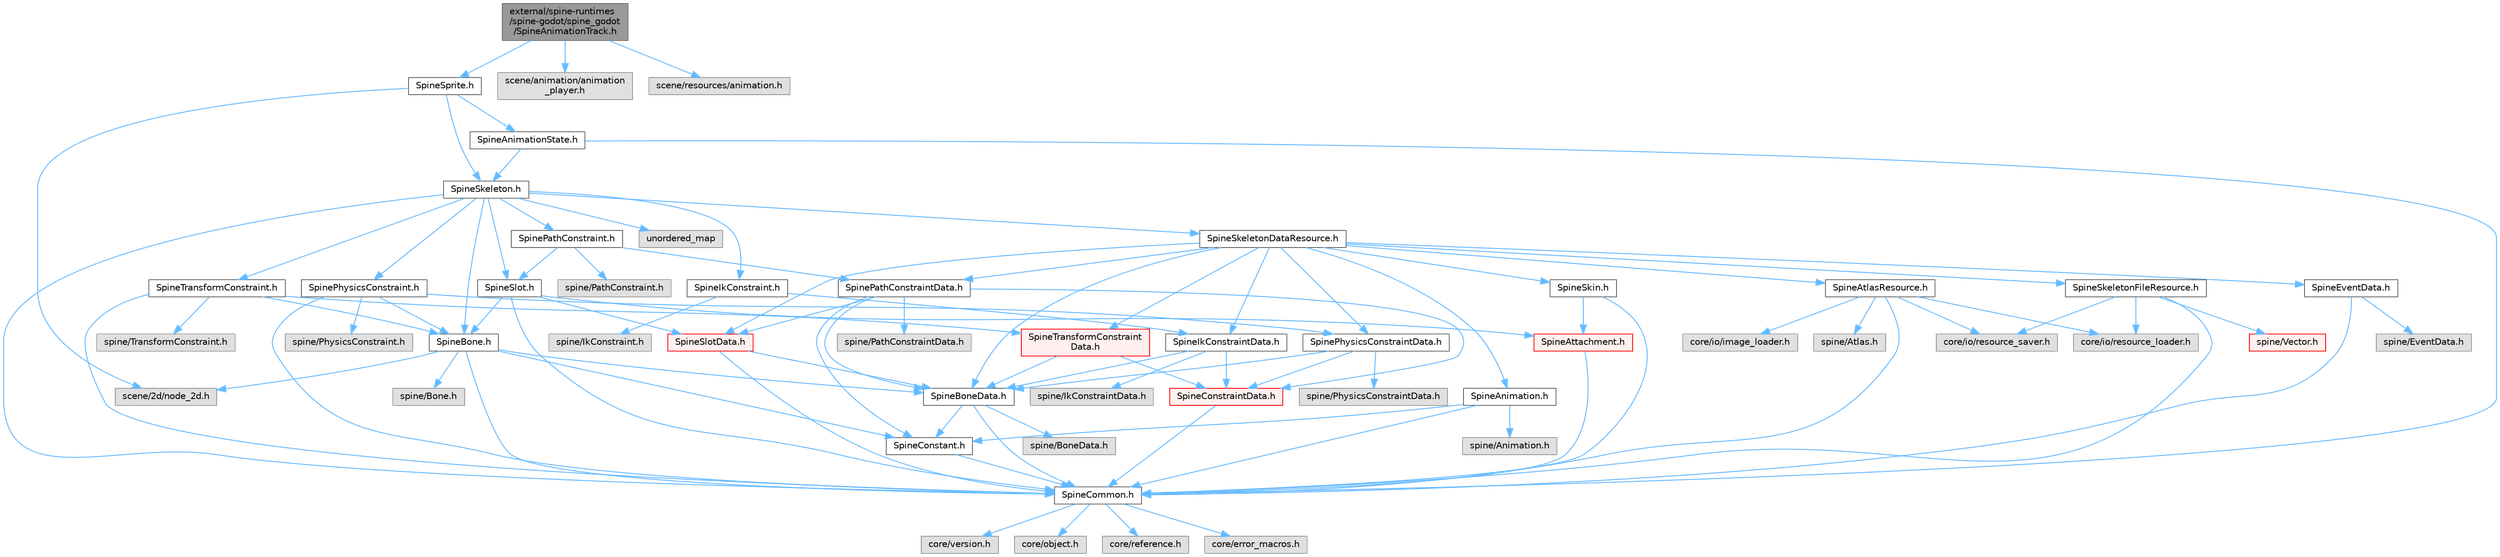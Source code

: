 digraph "external/spine-runtimes/spine-godot/spine_godot/SpineAnimationTrack.h"
{
 // LATEX_PDF_SIZE
  bgcolor="transparent";
  edge [fontname=Helvetica,fontsize=10,labelfontname=Helvetica,labelfontsize=10];
  node [fontname=Helvetica,fontsize=10,shape=box,height=0.2,width=0.4];
  Node1 [id="Node000001",label="external/spine-runtimes\l/spine-godot/spine_godot\l/SpineAnimationTrack.h",height=0.2,width=0.4,color="gray40", fillcolor="grey60", style="filled", fontcolor="black",tooltip=" "];
  Node1 -> Node2 [id="edge92_Node000001_Node000002",color="steelblue1",style="solid",tooltip=" "];
  Node2 [id="Node000002",label="SpineSprite.h",height=0.2,width=0.4,color="grey40", fillcolor="white", style="filled",URL="$_spine_sprite_8h.html",tooltip=" "];
  Node2 -> Node3 [id="edge93_Node000002_Node000003",color="steelblue1",style="solid",tooltip=" "];
  Node3 [id="Node000003",label="SpineSkeleton.h",height=0.2,width=0.4,color="grey40", fillcolor="white", style="filled",URL="$_spine_skeleton_8h.html",tooltip=" "];
  Node3 -> Node4 [id="edge94_Node000003_Node000004",color="steelblue1",style="solid",tooltip=" "];
  Node4 [id="Node000004",label="SpineCommon.h",height=0.2,width=0.4,color="grey40", fillcolor="white", style="filled",URL="$_spine_common_8h.html",tooltip=" "];
  Node4 -> Node5 [id="edge95_Node000004_Node000005",color="steelblue1",style="solid",tooltip=" "];
  Node5 [id="Node000005",label="core/version.h",height=0.2,width=0.4,color="grey60", fillcolor="#E0E0E0", style="filled",tooltip=" "];
  Node4 -> Node6 [id="edge96_Node000004_Node000006",color="steelblue1",style="solid",tooltip=" "];
  Node6 [id="Node000006",label="core/object.h",height=0.2,width=0.4,color="grey60", fillcolor="#E0E0E0", style="filled",tooltip=" "];
  Node4 -> Node7 [id="edge97_Node000004_Node000007",color="steelblue1",style="solid",tooltip=" "];
  Node7 [id="Node000007",label="core/reference.h",height=0.2,width=0.4,color="grey60", fillcolor="#E0E0E0", style="filled",tooltip=" "];
  Node4 -> Node8 [id="edge98_Node000004_Node000008",color="steelblue1",style="solid",tooltip=" "];
  Node8 [id="Node000008",label="core/error_macros.h",height=0.2,width=0.4,color="grey60", fillcolor="#E0E0E0", style="filled",tooltip=" "];
  Node3 -> Node9 [id="edge99_Node000003_Node000009",color="steelblue1",style="solid",tooltip=" "];
  Node9 [id="Node000009",label="SpineSkeletonDataResource.h",height=0.2,width=0.4,color="grey40", fillcolor="white", style="filled",URL="$_spine_skeleton_data_resource_8h.html",tooltip=" "];
  Node9 -> Node10 [id="edge100_Node000009_Node000010",color="steelblue1",style="solid",tooltip=" "];
  Node10 [id="Node000010",label="SpineAnimation.h",height=0.2,width=0.4,color="grey40", fillcolor="white", style="filled",URL="$_spine_animation_8h.html",tooltip=" "];
  Node10 -> Node4 [id="edge101_Node000010_Node000004",color="steelblue1",style="solid",tooltip=" "];
  Node10 -> Node11 [id="edge102_Node000010_Node000011",color="steelblue1",style="solid",tooltip=" "];
  Node11 [id="Node000011",label="SpineConstant.h",height=0.2,width=0.4,color="grey40", fillcolor="white", style="filled",URL="$_spine_constant_8h.html",tooltip=" "];
  Node11 -> Node4 [id="edge103_Node000011_Node000004",color="steelblue1",style="solid",tooltip=" "];
  Node10 -> Node12 [id="edge104_Node000010_Node000012",color="steelblue1",style="solid",tooltip=" "];
  Node12 [id="Node000012",label="spine/Animation.h",height=0.2,width=0.4,color="grey60", fillcolor="#E0E0E0", style="filled",tooltip=" "];
  Node9 -> Node13 [id="edge105_Node000009_Node000013",color="steelblue1",style="solid",tooltip=" "];
  Node13 [id="Node000013",label="SpineAtlasResource.h",height=0.2,width=0.4,color="grey40", fillcolor="white", style="filled",URL="$_spine_atlas_resource_8h.html",tooltip=" "];
  Node13 -> Node4 [id="edge106_Node000013_Node000004",color="steelblue1",style="solid",tooltip=" "];
  Node13 -> Node14 [id="edge107_Node000013_Node000014",color="steelblue1",style="solid",tooltip=" "];
  Node14 [id="Node000014",label="core/io/resource_loader.h",height=0.2,width=0.4,color="grey60", fillcolor="#E0E0E0", style="filled",tooltip=" "];
  Node13 -> Node15 [id="edge108_Node000013_Node000015",color="steelblue1",style="solid",tooltip=" "];
  Node15 [id="Node000015",label="core/io/resource_saver.h",height=0.2,width=0.4,color="grey60", fillcolor="#E0E0E0", style="filled",tooltip=" "];
  Node13 -> Node16 [id="edge109_Node000013_Node000016",color="steelblue1",style="solid",tooltip=" "];
  Node16 [id="Node000016",label="core/io/image_loader.h",height=0.2,width=0.4,color="grey60", fillcolor="#E0E0E0", style="filled",tooltip=" "];
  Node13 -> Node17 [id="edge110_Node000013_Node000017",color="steelblue1",style="solid",tooltip=" "];
  Node17 [id="Node000017",label="spine/Atlas.h",height=0.2,width=0.4,color="grey60", fillcolor="#E0E0E0", style="filled",tooltip=" "];
  Node9 -> Node18 [id="edge111_Node000009_Node000018",color="steelblue1",style="solid",tooltip=" "];
  Node18 [id="Node000018",label="SpineBoneData.h",height=0.2,width=0.4,color="grey40", fillcolor="white", style="filled",URL="$_spine_bone_data_8h.html",tooltip=" "];
  Node18 -> Node4 [id="edge112_Node000018_Node000004",color="steelblue1",style="solid",tooltip=" "];
  Node18 -> Node11 [id="edge113_Node000018_Node000011",color="steelblue1",style="solid",tooltip=" "];
  Node18 -> Node19 [id="edge114_Node000018_Node000019",color="steelblue1",style="solid",tooltip=" "];
  Node19 [id="Node000019",label="spine/BoneData.h",height=0.2,width=0.4,color="grey60", fillcolor="#E0E0E0", style="filled",tooltip=" "];
  Node9 -> Node20 [id="edge115_Node000009_Node000020",color="steelblue1",style="solid",tooltip=" "];
  Node20 [id="Node000020",label="SpineEventData.h",height=0.2,width=0.4,color="grey40", fillcolor="white", style="filled",URL="$_spine_event_data_8h.html",tooltip=" "];
  Node20 -> Node4 [id="edge116_Node000020_Node000004",color="steelblue1",style="solid",tooltip=" "];
  Node20 -> Node21 [id="edge117_Node000020_Node000021",color="steelblue1",style="solid",tooltip=" "];
  Node21 [id="Node000021",label="spine/EventData.h",height=0.2,width=0.4,color="grey60", fillcolor="#E0E0E0", style="filled",tooltip=" "];
  Node9 -> Node22 [id="edge118_Node000009_Node000022",color="steelblue1",style="solid",tooltip=" "];
  Node22 [id="Node000022",label="SpineIkConstraintData.h",height=0.2,width=0.4,color="grey40", fillcolor="white", style="filled",URL="$_spine_ik_constraint_data_8h.html",tooltip=" "];
  Node22 -> Node23 [id="edge119_Node000022_Node000023",color="steelblue1",style="solid",tooltip=" "];
  Node23 [id="Node000023",label="SpineConstraintData.h",height=0.2,width=0.4,color="red", fillcolor="#FFF0F0", style="filled",URL="$_spine_constraint_data_8h.html",tooltip=" "];
  Node23 -> Node4 [id="edge120_Node000023_Node000004",color="steelblue1",style="solid",tooltip=" "];
  Node22 -> Node18 [id="edge121_Node000022_Node000018",color="steelblue1",style="solid",tooltip=" "];
  Node22 -> Node182 [id="edge122_Node000022_Node000182",color="steelblue1",style="solid",tooltip=" "];
  Node182 [id="Node000182",label="spine/IkConstraintData.h",height=0.2,width=0.4,color="grey60", fillcolor="#E0E0E0", style="filled",tooltip=" "];
  Node9 -> Node183 [id="edge123_Node000009_Node000183",color="steelblue1",style="solid",tooltip=" "];
  Node183 [id="Node000183",label="SpinePathConstraintData.h",height=0.2,width=0.4,color="grey40", fillcolor="white", style="filled",URL="$_spine_path_constraint_data_8h.html",tooltip=" "];
  Node183 -> Node23 [id="edge124_Node000183_Node000023",color="steelblue1",style="solid",tooltip=" "];
  Node183 -> Node11 [id="edge125_Node000183_Node000011",color="steelblue1",style="solid",tooltip=" "];
  Node183 -> Node18 [id="edge126_Node000183_Node000018",color="steelblue1",style="solid",tooltip=" "];
  Node183 -> Node184 [id="edge127_Node000183_Node000184",color="steelblue1",style="solid",tooltip=" "];
  Node184 [id="Node000184",label="SpineSlotData.h",height=0.2,width=0.4,color="red", fillcolor="#FFF0F0", style="filled",URL="$_spine_slot_data_8h.html",tooltip=" "];
  Node184 -> Node4 [id="edge128_Node000184_Node000004",color="steelblue1",style="solid",tooltip=" "];
  Node184 -> Node18 [id="edge129_Node000184_Node000018",color="steelblue1",style="solid",tooltip=" "];
  Node183 -> Node186 [id="edge130_Node000183_Node000186",color="steelblue1",style="solid",tooltip=" "];
  Node186 [id="Node000186",label="spine/PathConstraintData.h",height=0.2,width=0.4,color="grey60", fillcolor="#E0E0E0", style="filled",tooltip=" "];
  Node9 -> Node187 [id="edge131_Node000009_Node000187",color="steelblue1",style="solid",tooltip=" "];
  Node187 [id="Node000187",label="SpinePhysicsConstraintData.h",height=0.2,width=0.4,color="grey40", fillcolor="white", style="filled",URL="$_spine_physics_constraint_data_8h.html",tooltip=" "];
  Node187 -> Node23 [id="edge132_Node000187_Node000023",color="steelblue1",style="solid",tooltip=" "];
  Node187 -> Node18 [id="edge133_Node000187_Node000018",color="steelblue1",style="solid",tooltip=" "];
  Node187 -> Node188 [id="edge134_Node000187_Node000188",color="steelblue1",style="solid",tooltip=" "];
  Node188 [id="Node000188",label="spine/PhysicsConstraintData.h",height=0.2,width=0.4,color="grey60", fillcolor="#E0E0E0", style="filled",tooltip=" "];
  Node9 -> Node189 [id="edge135_Node000009_Node000189",color="steelblue1",style="solid",tooltip=" "];
  Node189 [id="Node000189",label="SpineSkeletonFileResource.h",height=0.2,width=0.4,color="grey40", fillcolor="white", style="filled",URL="$_spine_skeleton_file_resource_8h.html",tooltip=" "];
  Node189 -> Node4 [id="edge136_Node000189_Node000004",color="steelblue1",style="solid",tooltip=" "];
  Node189 -> Node14 [id="edge137_Node000189_Node000014",color="steelblue1",style="solid",tooltip=" "];
  Node189 -> Node15 [id="edge138_Node000189_Node000015",color="steelblue1",style="solid",tooltip=" "];
  Node189 -> Node190 [id="edge139_Node000189_Node000190",color="steelblue1",style="solid",tooltip=" "];
  Node190 [id="Node000190",label="spine/Vector.h",height=0.2,width=0.4,color="red", fillcolor="#FFF0F0", style="filled",URL="$external_2spine-runtimes_2spine-cpp_2spine-cpp_2include_2spine_2vector_8h.html",tooltip=" "];
  Node9 -> Node192 [id="edge140_Node000009_Node000192",color="steelblue1",style="solid",tooltip=" "];
  Node192 [id="Node000192",label="SpineSkin.h",height=0.2,width=0.4,color="grey40", fillcolor="white", style="filled",URL="$_spine_skin_8h.html",tooltip=" "];
  Node192 -> Node4 [id="edge141_Node000192_Node000004",color="steelblue1",style="solid",tooltip=" "];
  Node192 -> Node193 [id="edge142_Node000192_Node000193",color="steelblue1",style="solid",tooltip=" "];
  Node193 [id="Node000193",label="SpineAttachment.h",height=0.2,width=0.4,color="red", fillcolor="#FFF0F0", style="filled",URL="$_spine_attachment_8h.html",tooltip=" "];
  Node193 -> Node4 [id="edge143_Node000193_Node000004",color="steelblue1",style="solid",tooltip=" "];
  Node9 -> Node184 [id="edge144_Node000009_Node000184",color="steelblue1",style="solid",tooltip=" "];
  Node9 -> Node196 [id="edge145_Node000009_Node000196",color="steelblue1",style="solid",tooltip=" "];
  Node196 [id="Node000196",label="SpineTransformConstraint\lData.h",height=0.2,width=0.4,color="red", fillcolor="#FFF0F0", style="filled",URL="$_spine_transform_constraint_data_8h.html",tooltip=" "];
  Node196 -> Node23 [id="edge146_Node000196_Node000023",color="steelblue1",style="solid",tooltip=" "];
  Node196 -> Node18 [id="edge147_Node000196_Node000018",color="steelblue1",style="solid",tooltip=" "];
  Node3 -> Node198 [id="edge148_Node000003_Node000198",color="steelblue1",style="solid",tooltip=" "];
  Node198 [id="Node000198",label="SpineBone.h",height=0.2,width=0.4,color="grey40", fillcolor="white", style="filled",URL="$_spine_bone_8h.html",tooltip=" "];
  Node198 -> Node4 [id="edge149_Node000198_Node000004",color="steelblue1",style="solid",tooltip=" "];
  Node198 -> Node18 [id="edge150_Node000198_Node000018",color="steelblue1",style="solid",tooltip=" "];
  Node198 -> Node11 [id="edge151_Node000198_Node000011",color="steelblue1",style="solid",tooltip=" "];
  Node198 -> Node199 [id="edge152_Node000198_Node000199",color="steelblue1",style="solid",tooltip=" "];
  Node199 [id="Node000199",label="scene/2d/node_2d.h",height=0.2,width=0.4,color="grey60", fillcolor="#E0E0E0", style="filled",tooltip=" "];
  Node198 -> Node200 [id="edge153_Node000198_Node000200",color="steelblue1",style="solid",tooltip=" "];
  Node200 [id="Node000200",label="spine/Bone.h",height=0.2,width=0.4,color="grey60", fillcolor="#E0E0E0", style="filled",tooltip=" "];
  Node3 -> Node201 [id="edge154_Node000003_Node000201",color="steelblue1",style="solid",tooltip=" "];
  Node201 [id="Node000201",label="SpineSlot.h",height=0.2,width=0.4,color="grey40", fillcolor="white", style="filled",URL="$_spine_slot_8h.html",tooltip=" "];
  Node201 -> Node4 [id="edge155_Node000201_Node000004",color="steelblue1",style="solid",tooltip=" "];
  Node201 -> Node184 [id="edge156_Node000201_Node000184",color="steelblue1",style="solid",tooltip=" "];
  Node201 -> Node193 [id="edge157_Node000201_Node000193",color="steelblue1",style="solid",tooltip=" "];
  Node201 -> Node198 [id="edge158_Node000201_Node000198",color="steelblue1",style="solid",tooltip=" "];
  Node3 -> Node202 [id="edge159_Node000003_Node000202",color="steelblue1",style="solid",tooltip=" "];
  Node202 [id="Node000202",label="SpineIkConstraint.h",height=0.2,width=0.4,color="grey40", fillcolor="white", style="filled",URL="$_spine_ik_constraint_8h.html",tooltip=" "];
  Node202 -> Node22 [id="edge160_Node000202_Node000022",color="steelblue1",style="solid",tooltip=" "];
  Node202 -> Node203 [id="edge161_Node000202_Node000203",color="steelblue1",style="solid",tooltip=" "];
  Node203 [id="Node000203",label="spine/IkConstraint.h",height=0.2,width=0.4,color="grey60", fillcolor="#E0E0E0", style="filled",tooltip=" "];
  Node3 -> Node204 [id="edge162_Node000003_Node000204",color="steelblue1",style="solid",tooltip=" "];
  Node204 [id="Node000204",label="SpineTransformConstraint.h",height=0.2,width=0.4,color="grey40", fillcolor="white", style="filled",URL="$_spine_transform_constraint_8h.html",tooltip=" "];
  Node204 -> Node4 [id="edge163_Node000204_Node000004",color="steelblue1",style="solid",tooltip=" "];
  Node204 -> Node196 [id="edge164_Node000204_Node000196",color="steelblue1",style="solid",tooltip=" "];
  Node204 -> Node198 [id="edge165_Node000204_Node000198",color="steelblue1",style="solid",tooltip=" "];
  Node204 -> Node205 [id="edge166_Node000204_Node000205",color="steelblue1",style="solid",tooltip=" "];
  Node205 [id="Node000205",label="spine/TransformConstraint.h",height=0.2,width=0.4,color="grey60", fillcolor="#E0E0E0", style="filled",tooltip=" "];
  Node3 -> Node206 [id="edge167_Node000003_Node000206",color="steelblue1",style="solid",tooltip=" "];
  Node206 [id="Node000206",label="SpinePathConstraint.h",height=0.2,width=0.4,color="grey40", fillcolor="white", style="filled",URL="$_spine_path_constraint_8h.html",tooltip=" "];
  Node206 -> Node183 [id="edge168_Node000206_Node000183",color="steelblue1",style="solid",tooltip=" "];
  Node206 -> Node201 [id="edge169_Node000206_Node000201",color="steelblue1",style="solid",tooltip=" "];
  Node206 -> Node207 [id="edge170_Node000206_Node000207",color="steelblue1",style="solid",tooltip=" "];
  Node207 [id="Node000207",label="spine/PathConstraint.h",height=0.2,width=0.4,color="grey60", fillcolor="#E0E0E0", style="filled",tooltip=" "];
  Node3 -> Node208 [id="edge171_Node000003_Node000208",color="steelblue1",style="solid",tooltip=" "];
  Node208 [id="Node000208",label="SpinePhysicsConstraint.h",height=0.2,width=0.4,color="grey40", fillcolor="white", style="filled",URL="$_spine_physics_constraint_8h.html",tooltip=" "];
  Node208 -> Node4 [id="edge172_Node000208_Node000004",color="steelblue1",style="solid",tooltip=" "];
  Node208 -> Node187 [id="edge173_Node000208_Node000187",color="steelblue1",style="solid",tooltip=" "];
  Node208 -> Node198 [id="edge174_Node000208_Node000198",color="steelblue1",style="solid",tooltip=" "];
  Node208 -> Node209 [id="edge175_Node000208_Node000209",color="steelblue1",style="solid",tooltip=" "];
  Node209 [id="Node000209",label="spine/PhysicsConstraint.h",height=0.2,width=0.4,color="grey60", fillcolor="#E0E0E0", style="filled",tooltip=" "];
  Node3 -> Node210 [id="edge176_Node000003_Node000210",color="steelblue1",style="solid",tooltip=" "];
  Node210 [id="Node000210",label="unordered_map",height=0.2,width=0.4,color="grey60", fillcolor="#E0E0E0", style="filled",tooltip=" "];
  Node2 -> Node211 [id="edge177_Node000002_Node000211",color="steelblue1",style="solid",tooltip=" "];
  Node211 [id="Node000211",label="SpineAnimationState.h",height=0.2,width=0.4,color="grey40", fillcolor="white", style="filled",URL="$_spine_animation_state_8h.html",tooltip=" "];
  Node211 -> Node4 [id="edge178_Node000211_Node000004",color="steelblue1",style="solid",tooltip=" "];
  Node211 -> Node3 [id="edge179_Node000211_Node000003",color="steelblue1",style="solid",tooltip=" "];
  Node2 -> Node199 [id="edge180_Node000002_Node000199",color="steelblue1",style="solid",tooltip=" "];
  Node1 -> Node212 [id="edge181_Node000001_Node000212",color="steelblue1",style="solid",tooltip=" "];
  Node212 [id="Node000212",label="scene/animation/animation\l_player.h",height=0.2,width=0.4,color="grey60", fillcolor="#E0E0E0", style="filled",tooltip=" "];
  Node1 -> Node213 [id="edge182_Node000001_Node000213",color="steelblue1",style="solid",tooltip=" "];
  Node213 [id="Node000213",label="scene/resources/animation.h",height=0.2,width=0.4,color="grey60", fillcolor="#E0E0E0", style="filled",tooltip=" "];
}
